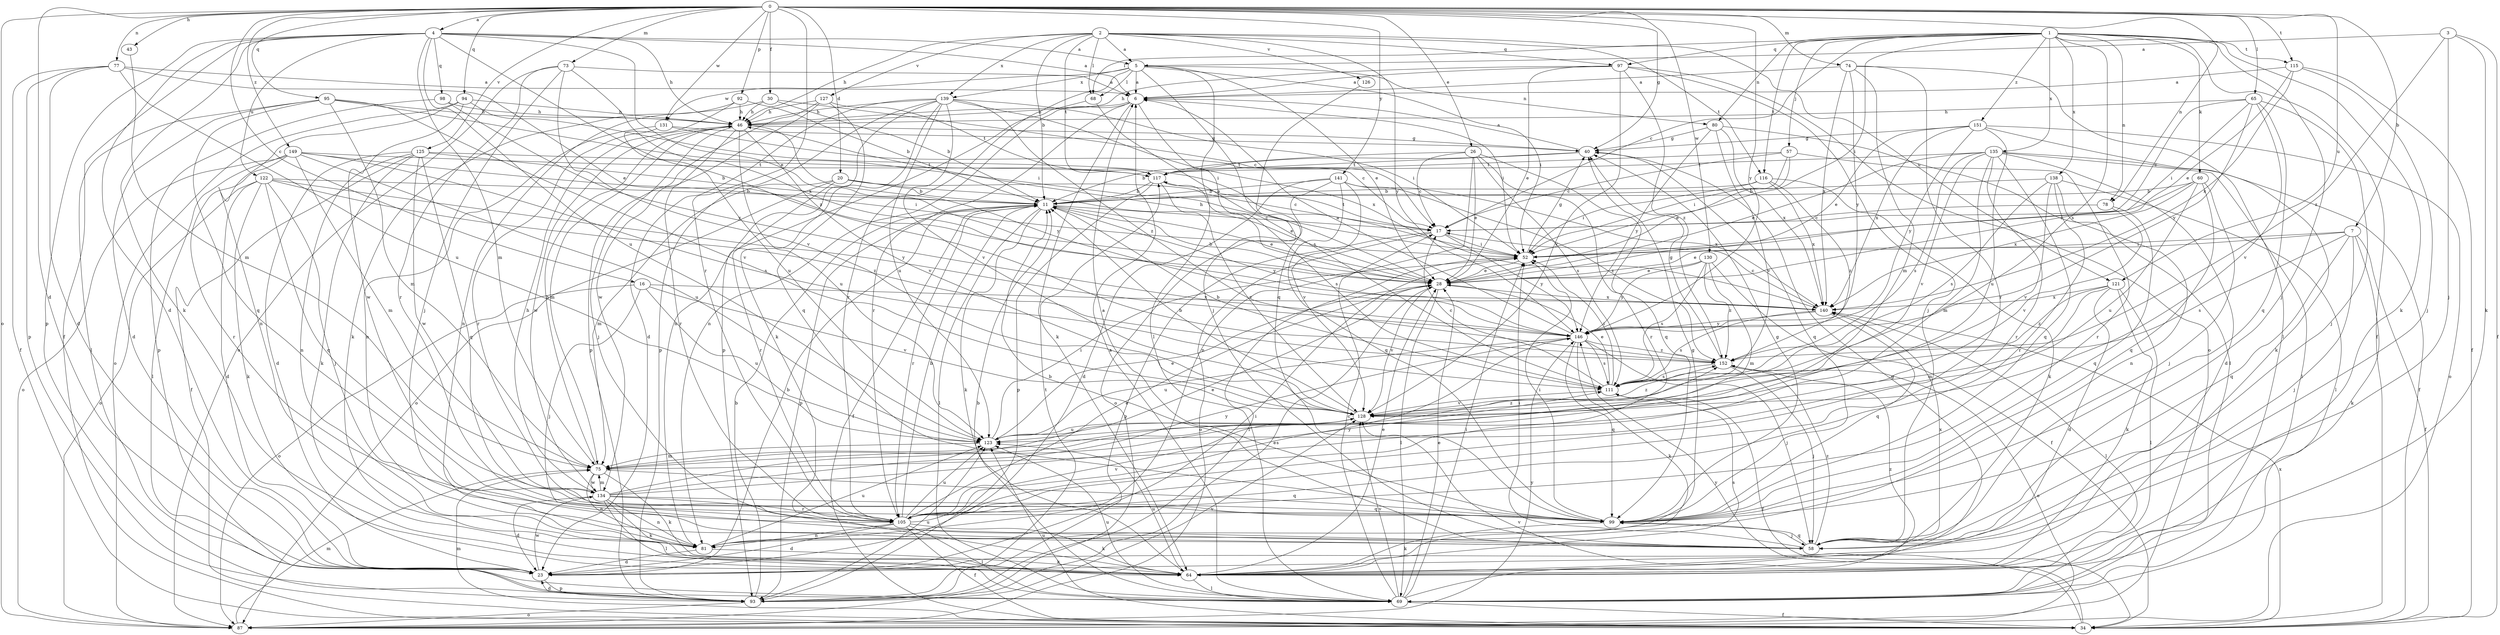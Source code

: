strict digraph  {
0;
1;
2;
3;
4;
5;
6;
7;
11;
16;
17;
20;
23;
26;
28;
30;
34;
40;
43;
46;
52;
57;
58;
60;
64;
65;
68;
69;
73;
74;
75;
77;
78;
80;
81;
87;
92;
93;
94;
95;
97;
98;
99;
105;
111;
115;
116;
117;
121;
122;
123;
125;
126;
127;
128;
130;
131;
134;
135;
138;
139;
140;
141;
146;
149;
151;
152;
0 -> 4  [label=a];
0 -> 7  [label=b];
0 -> 16  [label=c];
0 -> 20  [label=d];
0 -> 23  [label=d];
0 -> 26  [label=e];
0 -> 30  [label=f];
0 -> 40  [label=g];
0 -> 43  [label=h];
0 -> 65  [label=l];
0 -> 73  [label=m];
0 -> 74  [label=m];
0 -> 77  [label=n];
0 -> 78  [label=n];
0 -> 87  [label=o];
0 -> 92  [label=p];
0 -> 94  [label=q];
0 -> 95  [label=q];
0 -> 105  [label=r];
0 -> 115  [label=t];
0 -> 121  [label=u];
0 -> 125  [label=v];
0 -> 130  [label=w];
0 -> 131  [label=w];
0 -> 141  [label=y];
0 -> 146  [label=y];
0 -> 149  [label=z];
1 -> 17  [label=c];
1 -> 34  [label=f];
1 -> 52  [label=i];
1 -> 57  [label=j];
1 -> 58  [label=j];
1 -> 60  [label=k];
1 -> 64  [label=k];
1 -> 68  [label=l];
1 -> 78  [label=n];
1 -> 80  [label=n];
1 -> 97  [label=q];
1 -> 111  [label=s];
1 -> 115  [label=t];
1 -> 116  [label=t];
1 -> 135  [label=x];
1 -> 138  [label=x];
1 -> 151  [label=z];
2 -> 5  [label=a];
2 -> 11  [label=b];
2 -> 46  [label=h];
2 -> 68  [label=l];
2 -> 97  [label=q];
2 -> 116  [label=t];
2 -> 117  [label=t];
2 -> 121  [label=u];
2 -> 126  [label=v];
2 -> 127  [label=v];
2 -> 139  [label=x];
2 -> 146  [label=y];
3 -> 5  [label=a];
3 -> 34  [label=f];
3 -> 58  [label=j];
3 -> 64  [label=k];
3 -> 152  [label=z];
4 -> 5  [label=a];
4 -> 6  [label=a];
4 -> 23  [label=d];
4 -> 28  [label=e];
4 -> 34  [label=f];
4 -> 46  [label=h];
4 -> 64  [label=k];
4 -> 75  [label=m];
4 -> 93  [label=p];
4 -> 98  [label=q];
4 -> 122  [label=u];
4 -> 123  [label=u];
4 -> 152  [label=z];
5 -> 6  [label=a];
5 -> 28  [label=e];
5 -> 52  [label=i];
5 -> 58  [label=j];
5 -> 68  [label=l];
5 -> 69  [label=l];
5 -> 80  [label=n];
5 -> 105  [label=r];
5 -> 131  [label=w];
5 -> 139  [label=x];
6 -> 46  [label=h];
6 -> 52  [label=i];
6 -> 64  [label=k];
6 -> 81  [label=n];
6 -> 105  [label=r];
6 -> 111  [label=s];
7 -> 28  [label=e];
7 -> 34  [label=f];
7 -> 52  [label=i];
7 -> 58  [label=j];
7 -> 64  [label=k];
7 -> 99  [label=q];
7 -> 111  [label=s];
11 -> 17  [label=c];
11 -> 28  [label=e];
11 -> 34  [label=f];
11 -> 64  [label=k];
11 -> 69  [label=l];
11 -> 93  [label=p];
11 -> 105  [label=r];
11 -> 146  [label=y];
16 -> 58  [label=j];
16 -> 87  [label=o];
16 -> 123  [label=u];
16 -> 128  [label=v];
16 -> 140  [label=x];
17 -> 52  [label=i];
17 -> 87  [label=o];
17 -> 93  [label=p];
17 -> 117  [label=t];
17 -> 146  [label=y];
20 -> 11  [label=b];
20 -> 17  [label=c];
20 -> 28  [label=e];
20 -> 75  [label=m];
20 -> 87  [label=o];
20 -> 105  [label=r];
23 -> 11  [label=b];
23 -> 52  [label=i];
23 -> 93  [label=p];
23 -> 134  [label=w];
26 -> 17  [label=c];
26 -> 28  [label=e];
26 -> 81  [label=n];
26 -> 99  [label=q];
26 -> 105  [label=r];
26 -> 111  [label=s];
26 -> 117  [label=t];
28 -> 11  [label=b];
28 -> 46  [label=h];
28 -> 69  [label=l];
28 -> 128  [label=v];
28 -> 140  [label=x];
30 -> 11  [label=b];
30 -> 17  [label=c];
30 -> 46  [label=h];
30 -> 81  [label=n];
34 -> 75  [label=m];
34 -> 123  [label=u];
34 -> 128  [label=v];
34 -> 140  [label=x];
34 -> 146  [label=y];
40 -> 6  [label=a];
40 -> 11  [label=b];
40 -> 99  [label=q];
40 -> 117  [label=t];
43 -> 75  [label=m];
46 -> 40  [label=g];
46 -> 58  [label=j];
46 -> 75  [label=m];
46 -> 105  [label=r];
46 -> 123  [label=u];
46 -> 128  [label=v];
46 -> 134  [label=w];
46 -> 146  [label=y];
52 -> 28  [label=e];
52 -> 40  [label=g];
57 -> 17  [label=c];
57 -> 28  [label=e];
57 -> 52  [label=i];
57 -> 105  [label=r];
57 -> 117  [label=t];
58 -> 11  [label=b];
58 -> 52  [label=i];
58 -> 99  [label=q];
58 -> 140  [label=x];
58 -> 152  [label=z];
60 -> 11  [label=b];
60 -> 52  [label=i];
60 -> 58  [label=j];
60 -> 99  [label=q];
60 -> 123  [label=u];
60 -> 140  [label=x];
64 -> 28  [label=e];
64 -> 69  [label=l];
64 -> 111  [label=s];
64 -> 123  [label=u];
64 -> 152  [label=z];
65 -> 17  [label=c];
65 -> 46  [label=h];
65 -> 52  [label=i];
65 -> 58  [label=j];
65 -> 99  [label=q];
65 -> 128  [label=v];
65 -> 146  [label=y];
68 -> 28  [label=e];
68 -> 93  [label=p];
69 -> 6  [label=a];
69 -> 11  [label=b];
69 -> 17  [label=c];
69 -> 28  [label=e];
69 -> 34  [label=f];
69 -> 40  [label=g];
69 -> 52  [label=i];
69 -> 123  [label=u];
69 -> 128  [label=v];
73 -> 6  [label=a];
73 -> 58  [label=j];
73 -> 87  [label=o];
73 -> 105  [label=r];
73 -> 128  [label=v];
73 -> 140  [label=x];
74 -> 6  [label=a];
74 -> 69  [label=l];
74 -> 75  [label=m];
74 -> 105  [label=r];
74 -> 140  [label=x];
74 -> 146  [label=y];
75 -> 46  [label=h];
75 -> 64  [label=k];
75 -> 81  [label=n];
75 -> 99  [label=q];
75 -> 134  [label=w];
77 -> 6  [label=a];
77 -> 23  [label=d];
77 -> 28  [label=e];
77 -> 34  [label=f];
77 -> 93  [label=p];
77 -> 123  [label=u];
78 -> 17  [label=c];
78 -> 99  [label=q];
78 -> 128  [label=v];
80 -> 40  [label=g];
80 -> 69  [label=l];
80 -> 128  [label=v];
80 -> 140  [label=x];
80 -> 146  [label=y];
81 -> 23  [label=d];
81 -> 40  [label=g];
81 -> 64  [label=k];
81 -> 123  [label=u];
87 -> 75  [label=m];
87 -> 146  [label=y];
92 -> 11  [label=b];
92 -> 46  [label=h];
92 -> 64  [label=k];
92 -> 123  [label=u];
93 -> 11  [label=b];
93 -> 23  [label=d];
93 -> 28  [label=e];
93 -> 52  [label=i];
93 -> 87  [label=o];
93 -> 117  [label=t];
93 -> 123  [label=u];
93 -> 128  [label=v];
94 -> 46  [label=h];
94 -> 52  [label=i];
94 -> 81  [label=n];
94 -> 87  [label=o];
94 -> 134  [label=w];
95 -> 23  [label=d];
95 -> 46  [label=h];
95 -> 52  [label=i];
95 -> 69  [label=l];
95 -> 75  [label=m];
95 -> 99  [label=q];
95 -> 128  [label=v];
97 -> 6  [label=a];
97 -> 28  [label=e];
97 -> 46  [label=h];
97 -> 58  [label=j];
97 -> 87  [label=o];
97 -> 128  [label=v];
97 -> 152  [label=z];
98 -> 46  [label=h];
98 -> 93  [label=p];
98 -> 146  [label=y];
99 -> 6  [label=a];
99 -> 40  [label=g];
99 -> 52  [label=i];
99 -> 58  [label=j];
99 -> 64  [label=k];
105 -> 11  [label=b];
105 -> 23  [label=d];
105 -> 28  [label=e];
105 -> 34  [label=f];
105 -> 64  [label=k];
105 -> 69  [label=l];
105 -> 81  [label=n];
105 -> 123  [label=u];
105 -> 128  [label=v];
105 -> 146  [label=y];
111 -> 11  [label=b];
111 -> 17  [label=c];
111 -> 28  [label=e];
111 -> 34  [label=f];
111 -> 52  [label=i];
111 -> 128  [label=v];
115 -> 6  [label=a];
115 -> 28  [label=e];
115 -> 34  [label=f];
115 -> 58  [label=j];
115 -> 140  [label=x];
116 -> 11  [label=b];
116 -> 52  [label=i];
116 -> 64  [label=k];
116 -> 140  [label=x];
116 -> 152  [label=z];
117 -> 11  [label=b];
117 -> 93  [label=p];
117 -> 111  [label=s];
117 -> 128  [label=v];
121 -> 23  [label=d];
121 -> 64  [label=k];
121 -> 69  [label=l];
121 -> 75  [label=m];
121 -> 140  [label=x];
121 -> 152  [label=z];
122 -> 11  [label=b];
122 -> 23  [label=d];
122 -> 58  [label=j];
122 -> 64  [label=k];
122 -> 87  [label=o];
122 -> 99  [label=q];
122 -> 146  [label=y];
122 -> 152  [label=z];
123 -> 28  [label=e];
123 -> 52  [label=i];
123 -> 75  [label=m];
123 -> 152  [label=z];
125 -> 11  [label=b];
125 -> 23  [label=d];
125 -> 34  [label=f];
125 -> 64  [label=k];
125 -> 81  [label=n];
125 -> 99  [label=q];
125 -> 117  [label=t];
125 -> 134  [label=w];
126 -> 99  [label=q];
127 -> 46  [label=h];
127 -> 93  [label=p];
127 -> 99  [label=q];
127 -> 117  [label=t];
127 -> 134  [label=w];
128 -> 11  [label=b];
128 -> 123  [label=u];
128 -> 152  [label=z];
130 -> 28  [label=e];
130 -> 34  [label=f];
130 -> 75  [label=m];
130 -> 111  [label=s];
130 -> 146  [label=y];
130 -> 152  [label=z];
131 -> 17  [label=c];
131 -> 40  [label=g];
131 -> 81  [label=n];
131 -> 105  [label=r];
134 -> 23  [label=d];
134 -> 28  [label=e];
134 -> 46  [label=h];
134 -> 64  [label=k];
134 -> 69  [label=l];
134 -> 75  [label=m];
134 -> 81  [label=n];
134 -> 99  [label=q];
134 -> 105  [label=r];
134 -> 111  [label=s];
134 -> 146  [label=y];
135 -> 23  [label=d];
135 -> 28  [label=e];
135 -> 34  [label=f];
135 -> 69  [label=l];
135 -> 75  [label=m];
135 -> 99  [label=q];
135 -> 105  [label=r];
135 -> 111  [label=s];
135 -> 117  [label=t];
135 -> 128  [label=v];
138 -> 11  [label=b];
138 -> 69  [label=l];
138 -> 81  [label=n];
138 -> 105  [label=r];
138 -> 111  [label=s];
138 -> 128  [label=v];
139 -> 23  [label=d];
139 -> 46  [label=h];
139 -> 52  [label=i];
139 -> 64  [label=k];
139 -> 81  [label=n];
139 -> 93  [label=p];
139 -> 123  [label=u];
139 -> 128  [label=v];
139 -> 140  [label=x];
139 -> 152  [label=z];
140 -> 17  [label=c];
140 -> 69  [label=l];
140 -> 99  [label=q];
140 -> 111  [label=s];
140 -> 146  [label=y];
141 -> 11  [label=b];
141 -> 23  [label=d];
141 -> 87  [label=o];
141 -> 99  [label=q];
141 -> 128  [label=v];
141 -> 140  [label=x];
141 -> 152  [label=z];
146 -> 6  [label=a];
146 -> 58  [label=j];
146 -> 64  [label=k];
146 -> 99  [label=q];
146 -> 111  [label=s];
146 -> 123  [label=u];
146 -> 152  [label=z];
149 -> 52  [label=i];
149 -> 69  [label=l];
149 -> 75  [label=m];
149 -> 87  [label=o];
149 -> 105  [label=r];
149 -> 111  [label=s];
149 -> 117  [label=t];
149 -> 123  [label=u];
151 -> 28  [label=e];
151 -> 40  [label=g];
151 -> 64  [label=k];
151 -> 87  [label=o];
151 -> 123  [label=u];
151 -> 140  [label=x];
151 -> 146  [label=y];
152 -> 40  [label=g];
152 -> 58  [label=j];
152 -> 87  [label=o];
152 -> 111  [label=s];
}
